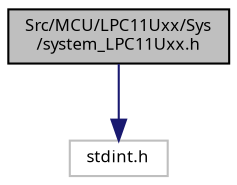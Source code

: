 digraph "Src/MCU/LPC11Uxx/Sys/system_LPC11Uxx.h"
{
  edge [fontname="Sans",fontsize="8",labelfontname="Sans",labelfontsize="8"];
  node [fontname="Sans",fontsize="8",shape=record];
  Node1 [label="Src/MCU/LPC11Uxx/Sys\l/system_LPC11Uxx.h",height=0.2,width=0.4,color="black", fillcolor="grey75", style="filled", fontcolor="black"];
  Node1 -> Node2 [color="midnightblue",fontsize="8",style="solid",fontname="Sans"];
  Node2 [label="stdint.h",height=0.2,width=0.4,color="grey75", fillcolor="white", style="filled"];
}
